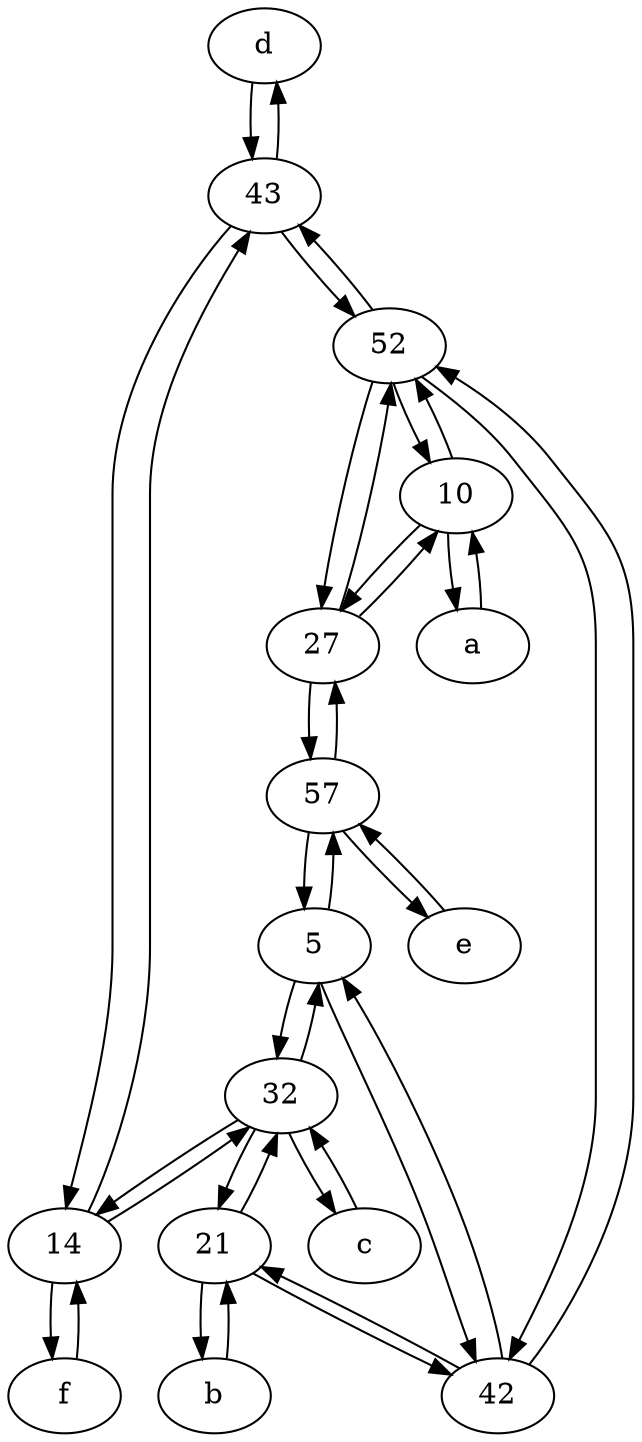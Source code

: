 digraph  {
	d [pos="20,30!"];
	f [pos="15,45!"];
	a [pos="40,10!"];
	14;
	e [pos="30,50!"];
	32;
	43;
	42;
	52;
	5;
	c [pos="20,10!"];
	21;
	b [pos="50,20!"];
	27;
	57;
	10;
	43 -> d;
	32 -> 5;
	5 -> 32;
	d -> 43;
	43 -> 14;
	21 -> 42;
	57 -> 27;
	27 -> 10;
	27 -> 52;
	42 -> 21;
	10 -> 27;
	10 -> 52;
	10 -> a;
	32 -> 14;
	52 -> 43;
	52 -> 10;
	5 -> 42;
	42 -> 5;
	43 -> 52;
	5 -> 57;
	14 -> f;
	c -> 32;
	57 -> 5;
	57 -> e;
	a -> 10;
	e -> 57;
	21 -> 32;
	14 -> 43;
	52 -> 42;
	27 -> 57;
	42 -> 52;
	f -> 14;
	32 -> 21;
	32 -> c;
	21 -> b;
	52 -> 27;
	14 -> 32;
	b -> 21;

	}